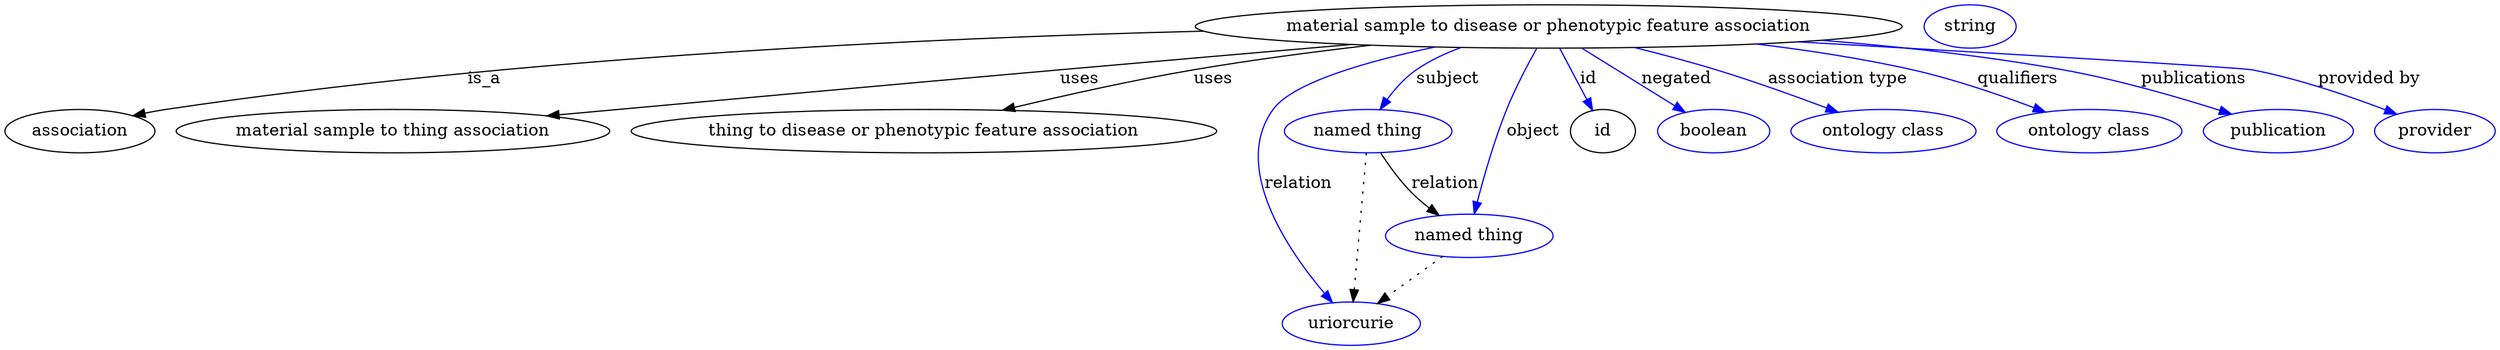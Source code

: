 digraph {
	graph [bb="0,0,1685.3,283"];
	node [label="\N"];
	"material sample to disease or phenotypic feature association"	[height=0.5,
		label="material sample to disease or phenotypic feature association",
		pos="1025,265",
		width=6.2286];
	association	[height=0.5,
		pos="50.046,178",
		width=1.3902];
	"material sample to disease or phenotypic feature association" -> association	[label=is_a,
		lp="345.05,221.5",
		pos="e,85.965,190.6 807.35,260.68 620.73,254.79 345.39,238.81 109.05,196 104.68,195.21 100.17,194.23 95.688,193.13"];
	"material sample to thing association"	[height=0.5,
		pos="257.05,178",
		width=3.8635];
	"material sample to disease or phenotypic feature association" -> "material sample to thing association"	[label=uses,
		lp="700.05,221.5",
		pos="e,355.44,190.75 891.35,250.49 829.47,244.14 754.99,236.36 688.05,229 578.21,216.93 452.73,202.27 365.6,191.96"];
	"thing to disease or phenotypic feature association"	[height=0.5,
		pos="599.05,178",
		width=5.1454];
	"material sample to disease or phenotypic feature association" -> "thing to disease or phenotypic feature association"	[label=uses,
		lp="786.05,221.5",
		pos="e,649.5,195.44 899.97,250.06 859.57,244.62 814.72,237.6 774.05,229 735.36,220.82 692.67,208.69 659.15,198.42"];
	subject	[color=blue,
		height=0.5,
		label="named thing",
		pos="895.05,178",
		width=1.5346];
	"material sample to disease or phenotypic feature association" -> subject	[color=blue,
		label=subject,
		lp="952.55,221.5",
		pos="e,904.44,195.8 967.02,247.57 955.13,242.69 943.17,236.57 933.05,229 924.14,222.34 916.3,213.05 910.09,204.28",
		style=solid];
	relation	[color=blue,
		height=0.5,
		label=uriorcurie,
		pos="882.05,18",
		width=1.2638];
	"material sample to disease or phenotypic feature association" -> relation	[color=blue,
		label=relation,
		lp="843.05,134.5",
		pos="e,868.95,35.328 910.97,249.44 879.79,239.55 849.54,223.13 831.05,196 798.59,148.37 837.11,80.08 862.76,43.824",
		style=solid];
	object	[color=blue,
		height=0.5,
		label="named thing",
		pos="965.05,91",
		width=1.5346];
	"material sample to disease or phenotypic feature association" -> object	[color=blue,
		label=object,
		lp="1012,178",
		pos="e,969.24,109.16 1016.7,246.93 1010.3,233.34 1001.5,213.71 995.05,196 985.72,170.31 977.31,140.25 971.78,119.07",
		style=solid];
	id	[height=0.5,
		pos="1065,178",
		width=0.75];
	"material sample to disease or phenotypic feature association" -> id	[color=blue,
		label=id,
		lp="1053.5,221.5",
		pos="e,1057.4,195.31 1033.1,246.8 1038.8,234.7 1046.6,218.29 1053,204.65",
		style=solid];
	negated	[color=blue,
		height=0.5,
		label=boolean,
		pos="1148,178",
		width=1.0652];
	"material sample to disease or phenotypic feature association" -> negated	[color=blue,
		label=negated,
		lp="1115.5,221.5",
		pos="e,1127.2,193.42 1049.6,247 1069.6,233.21 1097.8,213.72 1118.9,199.14",
		style=solid];
	"association type"	[color=blue,
		height=0.5,
		label="ontology class",
		pos="1266,178",
		width=1.7151];
	"material sample to disease or phenotypic feature association" -> "association type"	[color=blue,
		label="association type",
		lp="1224,221.5",
		pos="e,1232.7,193.28 1083.2,247.54 1101.8,241.99 1122.4,235.53 1141,229 1168.7,219.33 1199.2,207.15 1223.2,197.24",
		style=solid];
	qualifiers	[color=blue,
		height=0.5,
		label="ontology class",
		pos="1407,178",
		width=1.7151];
	"material sample to disease or phenotypic feature association" -> qualifiers	[color=blue,
		label=qualifiers,
		lp="1343.5,221.5",
		pos="e,1374.4,193.35 1158.1,250.46 1195.3,245.24 1235.5,238.24 1272,229 1304,220.92 1338.8,207.91 1365.1,197.18",
		style=solid];
	publications	[color=blue,
		height=0.5,
		label=publication,
		pos="1537,178",
		width=1.3902];
	"material sample to disease or phenotypic feature association" -> publications	[color=blue,
		label=publications,
		lp="1466.5,221.5",
		pos="e,1503.3,191.41 1197.3,253.39 1253.7,248.14 1316.3,240.38 1373,229 1414.7,220.64 1460.9,206.06 1493.6,194.79",
		style=solid];
	"provided by"	[color=blue,
		height=0.5,
		label=provider,
		pos="1645,178",
		width=1.1193];
	"material sample to disease or phenotypic feature association" -> "provided by"	[color=blue,
		label="provided by",
		lp="1588,221.5",
		pos="e,1617.6,191.22 1184.8,252.34 1324,242.18 1503.8,229.05 1504,229 1540.4,221.37 1580.2,206.64 1608.2,195.14",
		style=solid];
	subject -> relation	[pos="e,883.46,36.188 893.63,159.79 891.38,132.48 886.98,78.994 884.3,46.38",
		style=dotted];
	subject -> object	[label=relation,
		lp="951.05,134.5",
		pos="e,947.69,108.17 905.7,160.26 912.3,150.28 921.19,137.55 930.05,127 933.26,123.17 936.82,119.27 940.4,115.54"];
	object -> relation	[pos="e,900.23,34.559 946.21,73.889 934.91,64.223 920.38,51.791 908,41.203",
		style=dotted];
	association_id	[color=blue,
		height=0.5,
		label=string,
		pos="1298,265",
		width=0.84854];
}
